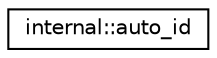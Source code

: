 digraph "Graphical Class Hierarchy"
{
  edge [fontname="Helvetica",fontsize="10",labelfontname="Helvetica",labelfontsize="10"];
  node [fontname="Helvetica",fontsize="10",shape=record];
  rankdir="LR";
  Node1 [label="internal::auto_id",height=0.2,width=0.4,color="black", fillcolor="white", style="filled",URL="$structinternal_1_1auto__id.html"];
}
